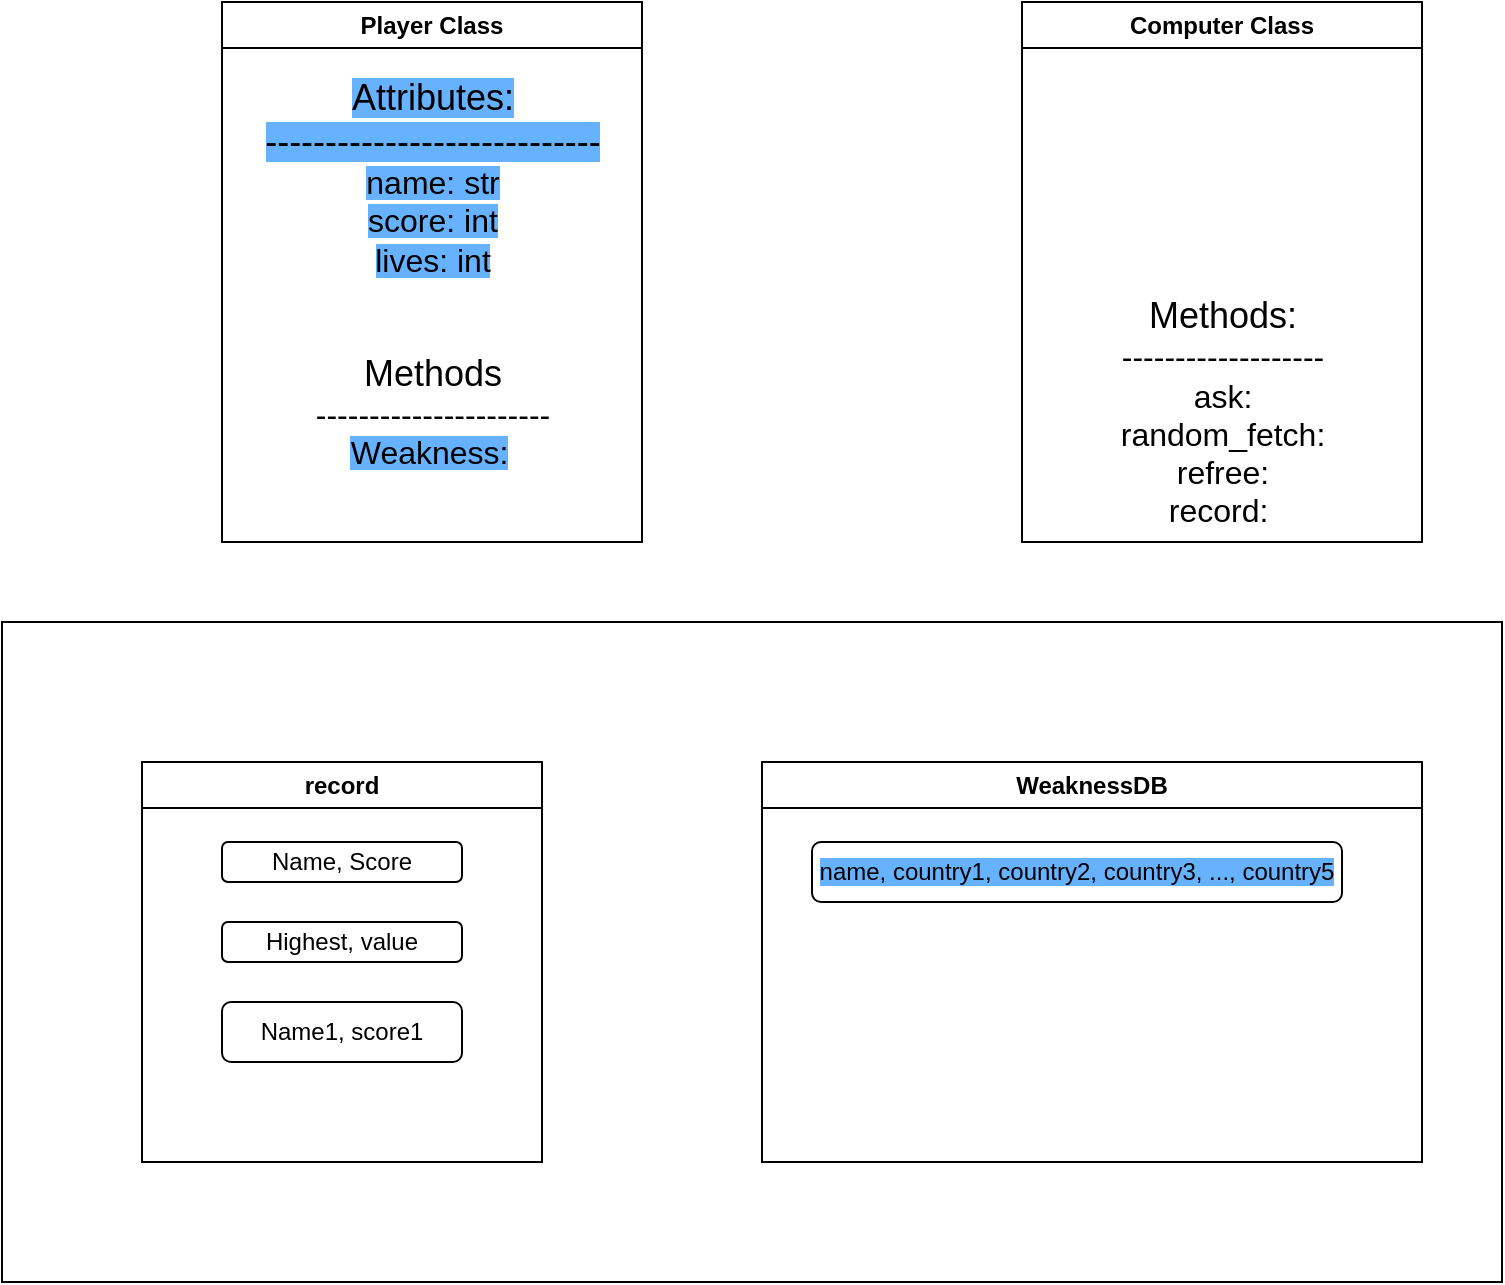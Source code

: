 <mxfile version="24.4.4" type="device">
  <diagram name="Page-1" id="2YB0a_8kLWIg8pmTTx7X">
    <mxGraphModel dx="996" dy="458" grid="1" gridSize="10" guides="1" tooltips="1" connect="1" arrows="1" fold="1" page="1" pageScale="1" pageWidth="850" pageHeight="1100" math="0" shadow="0">
      <root>
        <mxCell id="0" />
        <mxCell id="1" parent="0" />
        <mxCell id="hpPRqGfmqb4JSjOcatLt-18" value="" style="rounded=0;whiteSpace=wrap;html=1;" vertex="1" parent="1">
          <mxGeometry x="10" y="430" width="750" height="330" as="geometry" />
        </mxCell>
        <mxCell id="hpPRqGfmqb4JSjOcatLt-5" value="Player Class" style="swimlane;whiteSpace=wrap;html=1;" vertex="1" parent="1">
          <mxGeometry x="120" y="120" width="210" height="270" as="geometry" />
        </mxCell>
        <mxCell id="hpPRqGfmqb4JSjOcatLt-8" value="&lt;font style=&quot;font-size: 18px; background-color: rgb(102, 178, 255);&quot;&gt;Attributes:&lt;/font&gt;&lt;div&gt;&lt;span style=&quot;font-size: 18px; background-color: rgb(102, 178, 255);&quot;&gt;----------------------------&lt;br&gt;&lt;/span&gt;&lt;div&gt;&lt;font style=&quot;background-color: rgb(102, 178, 255);&quot; size=&quot;3&quot;&gt;name: str&lt;/font&gt;&lt;/div&gt;&lt;div&gt;&lt;font style=&quot;background-color: rgb(102, 178, 255);&quot; size=&quot;3&quot;&gt;score: int&lt;/font&gt;&lt;/div&gt;&lt;div&gt;&lt;font style=&quot;background-color: rgb(102, 178, 255);&quot; size=&quot;3&quot;&gt;lives: int&lt;/font&gt;&lt;/div&gt;&lt;div&gt;&lt;br&gt;&lt;/div&gt;&lt;/div&gt;" style="text;html=1;align=center;verticalAlign=middle;resizable=0;points=[];autosize=1;strokeColor=none;fillColor=none;" vertex="1" parent="hpPRqGfmqb4JSjOcatLt-5">
          <mxGeometry x="10" y="30" width="190" height="130" as="geometry" />
        </mxCell>
        <mxCell id="hpPRqGfmqb4JSjOcatLt-10" value="&lt;div&gt;&lt;font style=&quot;font-size: 18px;&quot;&gt;Methods&lt;/font&gt;&lt;/div&gt;&lt;div&gt;&lt;font size=&quot;3&quot;&gt;----------------------&lt;/font&gt;&lt;/div&gt;&lt;font style=&quot;background-color: rgb(102, 178, 255);&quot; size=&quot;3&quot;&gt;Weakness:&lt;/font&gt;&amp;nbsp;" style="text;html=1;align=center;verticalAlign=middle;resizable=0;points=[];autosize=1;strokeColor=none;fillColor=none;" vertex="1" parent="hpPRqGfmqb4JSjOcatLt-5">
          <mxGeometry x="35" y="170" width="140" height="70" as="geometry" />
        </mxCell>
        <mxCell id="hpPRqGfmqb4JSjOcatLt-6" value="Computer Class" style="swimlane;whiteSpace=wrap;html=1;" vertex="1" parent="1">
          <mxGeometry x="520" y="120" width="200" height="270" as="geometry" />
        </mxCell>
        <mxCell id="hpPRqGfmqb4JSjOcatLt-9" value="&lt;font style=&quot;font-size: 18px;&quot;&gt;Methods:&lt;/font&gt;&lt;div&gt;&lt;font size=&quot;3&quot;&gt;-------------------&lt;br&gt;&lt;/font&gt;&lt;div&gt;&lt;font size=&quot;3&quot;&gt;ask:&lt;/font&gt;&lt;/div&gt;&lt;div&gt;&lt;font size=&quot;3&quot;&gt;random_fetch:&lt;/font&gt;&lt;/div&gt;&lt;div&gt;&lt;font size=&quot;3&quot;&gt;refree:&lt;/font&gt;&lt;/div&gt;&lt;div&gt;&lt;font size=&quot;3&quot;&gt;record:&amp;nbsp;&lt;/font&gt;&lt;/div&gt;&lt;/div&gt;" style="text;html=1;align=center;verticalAlign=middle;resizable=0;points=[];autosize=1;strokeColor=none;fillColor=none;" vertex="1" parent="hpPRqGfmqb4JSjOcatLt-6">
          <mxGeometry x="35" y="140" width="130" height="130" as="geometry" />
        </mxCell>
        <mxCell id="hpPRqGfmqb4JSjOcatLt-12" value="WeaknessDB" style="swimlane;whiteSpace=wrap;html=1;" vertex="1" parent="1">
          <mxGeometry x="390" y="500" width="330" height="200" as="geometry" />
        </mxCell>
        <mxCell id="hpPRqGfmqb4JSjOcatLt-13" value="&lt;span style=&quot;background-color: rgb(102, 178, 255);&quot;&gt;name, country1, country2, country3, ..., country5&lt;/span&gt;" style="rounded=1;whiteSpace=wrap;html=1;" vertex="1" parent="hpPRqGfmqb4JSjOcatLt-12">
          <mxGeometry x="25" y="40" width="265" height="30" as="geometry" />
        </mxCell>
        <mxCell id="hpPRqGfmqb4JSjOcatLt-14" value="record" style="swimlane;whiteSpace=wrap;html=1;" vertex="1" parent="1">
          <mxGeometry x="80" y="500" width="200" height="200" as="geometry" />
        </mxCell>
        <mxCell id="hpPRqGfmqb4JSjOcatLt-15" value="Name, Score" style="rounded=1;whiteSpace=wrap;html=1;" vertex="1" parent="hpPRqGfmqb4JSjOcatLt-14">
          <mxGeometry x="40" y="40" width="120" height="20" as="geometry" />
        </mxCell>
        <mxCell id="hpPRqGfmqb4JSjOcatLt-16" value="Highest, value" style="rounded=1;whiteSpace=wrap;html=1;" vertex="1" parent="hpPRqGfmqb4JSjOcatLt-14">
          <mxGeometry x="40" y="80" width="120" height="20" as="geometry" />
        </mxCell>
        <mxCell id="hpPRqGfmqb4JSjOcatLt-17" value="Name1, score1" style="rounded=1;whiteSpace=wrap;html=1;" vertex="1" parent="hpPRqGfmqb4JSjOcatLt-14">
          <mxGeometry x="40" y="120" width="120" height="30" as="geometry" />
        </mxCell>
      </root>
    </mxGraphModel>
  </diagram>
</mxfile>
